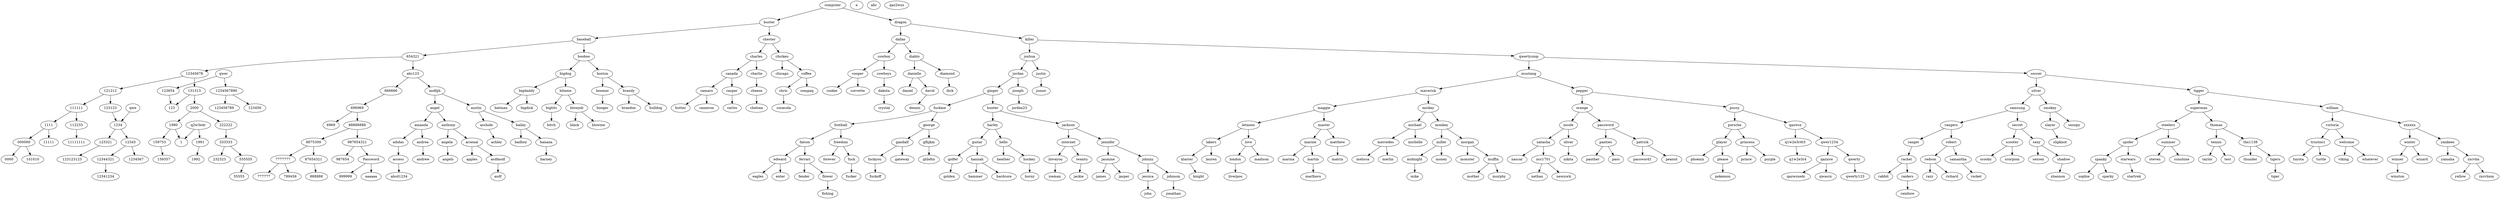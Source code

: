 digraph G {
000000 -> 0000;
000000 -> 101010;
1111 -> 000000;
1111 -> 11111;
111111 -> 1111;
112233 -> 11111111;
111111 -> 112233;
121212 -> 111111;
123321 -> 123123123;
1234 -> 123321;
12344321 -> 12341234;
12345 -> 12344321;
12345 -> 1234567;
1234 -> 12345;
123123 -> 1234;
121212 -> 123123;
12345678 -> 121212;
1234567890 -> 123456789;
1234567890 -> 123456a;
1234qwer -> 1234567890;
123654 -> 123abc;
1234qwer -> 123654;
123qwe -> 1234qwer;
131313 -> 123qwe;
159753 -> 159357;
1990 -> 159753;
1991 -> 1992;
1q2w3e4r -> 1991;
1q2w3e4r -> 1qaz2wsx;
1990 -> 1q2w3e4r;
2000 -> 1990;
333333 -> 232323;
555555 -> 55555;
333333 -> 555555;
222222 -> 333333;
2000 -> 222222;
131313 -> 2000;
12345678 -> 131313;
654321 -> 12345678;
696969 -> 6969;
7777777 -> 777777;
7777777 -> 789456;
8675309 -> 7777777;
87654321 -> 888888;
8675309 -> 87654321;
88888888 -> 8675309;
987654321 -> 987654;
Password -> 999999;
Password -> aaaaaa;
987654321 -> Password;
88888888 -> 987654321;
696969 -> 88888888;
666666 -> 696969;
abc123 -> 666666;
access -> abcd1234;
adidas -> access;
amanda -> adidas;
andrea -> andrew;
amanda -> andrea;
angel -> amanda;
angela -> angels;
anthony -> angela;
arsenal -> apples;
asdfasdf -> asdf;
arsenal -> asdfasdf;
anthony -> arsenal;
angel -> anthony;
asdfgh -> angel;
asshole -> ashley;
austin -> asshole;
bailey -> badboy;
banana -> barney;
bailey -> banana;
austin -> bailey;
asdfgh -> austin;
abc123 -> asdfgh;
654321 -> abc123;
baseball -> 654321;
bigdaddy -> batman;
bigdaddy -> bigdick;
bigdog -> bigdaddy;
bigtits -> bitch;
biteme -> bigtits;
blowjob -> black;
blowjob -> blowme;
biteme -> blowjob;
bigdog -> biteme;
booboo -> bigdog;
boomer -> booger;
boston -> boomer;
brandy -> brandon;
brandy -> bulldog;
boston -> brandy;
booboo -> boston;
baseball -> booboo;
buster -> baseball;
camaro -> butter;
camaro -> cameron;
canada -> camaro;
casper -> carlos;
canada -> casper;
charles -> canada;
cheese -> chelsea;
charlie -> cheese;
charles -> charlie;
chester -> charles;
chicken -> chicago;
chris -> cocacola;
coffee -> chris;
coffee -> compaq;
chicken -> coffee;
chester -> chicken;
buster -> chester;
computer -> buster;
cooper -> cookie;
cooper -> corvette;
cowboy -> cooper;
dakota -> crystal;
cowboys -> dakota;
cowboy -> cowboys;
dallas -> cowboy;
danielle -> daniel;
david -> dennis;
danielle -> david;
diablo -> danielle;
diamond -> dick;
diablo -> diamond;
dallas -> diablo;
dragon -> dallas;
edward -> eagles;
edward -> enter;
falcon -> edward;
ferrari -> fender;
flower -> fishing;
ferrari -> flower;
falcon -> ferrari;
football -> falcon;
freedom -> forever;
fuck -> fucker;
freedom -> fuck;
football -> freedom;
fuckme -> football;
fuckyou -> fuckoff;
gandalf -> fuckyou;
gandalf -> gateway;
george -> gandalf;
gfhjkm -> ghbdtn;
george -> gfhjkm;
fuckme -> george;
ginger -> fuckme;
golfer -> golden;
guitar -> golfer;
hannah -> hammer;
hannah -> hardcore;
guitar -> hannah;
harley -> guitar;
hello -> heather;
hockey -> horny;
hello -> hockey;
harley -> hello;
hunter -> harley;
iloveyou -> iceman;
internet -> iloveyou;
iwantu -> jackie;
internet -> iwantu;
jackson -> internet;
jasmine -> james;
jasmine -> jasper;
jennifer -> jasmine;
jessica -> john;
johnny -> jessica;
johnson -> jonathan;
johnny -> johnson;
jennifer -> johnny;
jackson -> jennifer;
hunter -> jackson;
ginger -> hunter;
jordan -> ginger;
joseph -> jordan23;
jordan -> joseph;
joshua -> jordan;
justin -> junior;
joshua -> justin;
killer -> joshua;
klaster -> knight;
lakers -> klaster;
lakers -> lauren;
letmein -> lakers;
london -> liverpoo;
love -> london;
love -> madison;
letmein -> love;
maggie -> letmein;
marine -> marina;
martin -> marlboro;
marine -> martin;
master -> marine;
matthew -> matrix;
master -> matthew;
maggie -> master;
maverick -> maggie;
mercedes -> melissa;
mercedes -> merlin;
michael -> mercedes;
michael -> michelle;
mickey -> michael;
midnight -> mike;
miller -> midnight;
miller -> money;
monkey -> miller;
morgan -> monster;
muffin -> mother;
muffin -> murphy;
morgan -> muffin;
monkey -> morgan;
mickey -> monkey;
maverick -> mickey;
mustang -> maverick;
natasha -> nascar;
ncc1701 -> nathan;
ncc1701 -> newyork;
natasha -> ncc1701;
nicole -> natasha;
oliver -> nikita;
nicole -> oliver;
orange -> nicole;
panties -> panther;
panties -> pass;
password -> panties;
patrick -> password1;
patrick -> peanut;
password -> patrick;
orange -> password;
pepper -> orange;
player -> phoenix;
please -> pokemon;
player -> please;
porsche -> player;
princess -> prince;
princess -> purple;
porsche -> princess;
pussy -> porsche;
q1w2e3r4t5 -> q1w2e3r4;
qazwsx -> q1w2e3r4t5;
qazxsw -> qazwsxedc;
qazxsw -> qwaszx;
qwer1234 -> qazxsw;
qwerty -> qwerty123;
qwer1234 -> qwerty;
qazwsx -> qwer1234;
pussy -> qazwsx;
pepper -> pussy;
mustang -> pepper;
qwertyuiop -> mustang;
rachel -> rabbit;
raiders -> rainbow;
rachel -> raiders;
ranger -> rachel;
rangers -> ranger;
redsox -> razz;
redsox -> richard;
robert -> redsox;
samantha -> rocket;
robert -> samantha;
rangers -> robert;
samsung -> rangers;
scooter -> scooby;
scooter -> scorpion;
secret -> scooter;
sexy -> sexsex;
shadow -> shannon;
sexy -> shadow;
secret -> sexy;
samsung -> secret;
silver -> samsung;
slayer -> slipknot;
smokey -> slayer;
smokey -> snoopy;
silver -> smokey;
soccer -> silver;
spanky -> sophie;
spanky -> sparky;
spider -> spanky;
starwars -> startrek;
spider -> starwars;
steelers -> spider;
summer -> steven;
summer -> sunshine;
steelers -> summer;
superman -> steelers;
tennis -> taylor;
tennis -> test;
thomas -> tennis;
thx1138 -> thunder;
tigers -> tiger;
thx1138 -> tigers;
thomas -> thx1138;
superman -> thomas;
tigger -> superman;
trustno1 -> toyota;
trustno1 -> turtle;
victoria -> trustno1;
welcome -> viking;
welcome -> whatever;
victoria -> welcome;
william -> victoria;
winner -> winston;
winter -> winner;
winter -> wizard;
xxxxxx -> winter;
yankees -> yamaha;
zxcvbn -> yellow;
zxcvbn -> zxcvbnm;
yankees -> zxcvbn;
xxxxxx -> yankees;
william -> xxxxxx;
tigger -> william;
soccer -> tigger;
qwertyuiop -> soccer;
killer -> qwertyuiop;
dragon -> killer;
computer -> dragon;
}